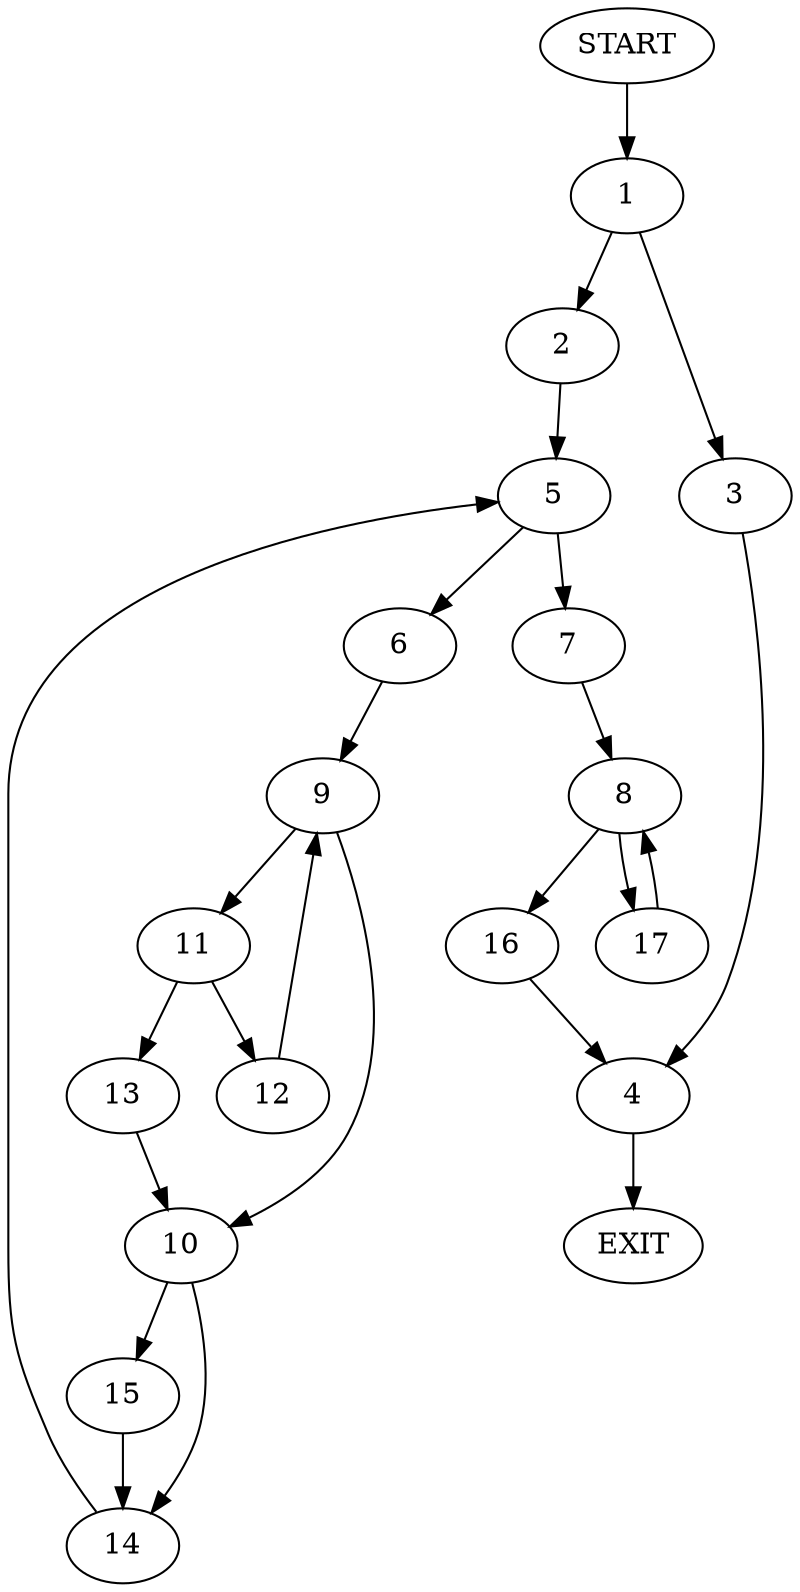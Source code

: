 digraph {
0 [label="START"]
18 [label="EXIT"]
0 -> 1
1 -> 2
1 -> 3
3 -> 4
2 -> 5
4 -> 18
5 -> 6
5 -> 7
7 -> 8
6 -> 9
9 -> 10
9 -> 11
11 -> 12
11 -> 13
10 -> 14
10 -> 15
13 -> 10
12 -> 9
14 -> 5
15 -> 14
8 -> 16
8 -> 17
17 -> 8
16 -> 4
}
